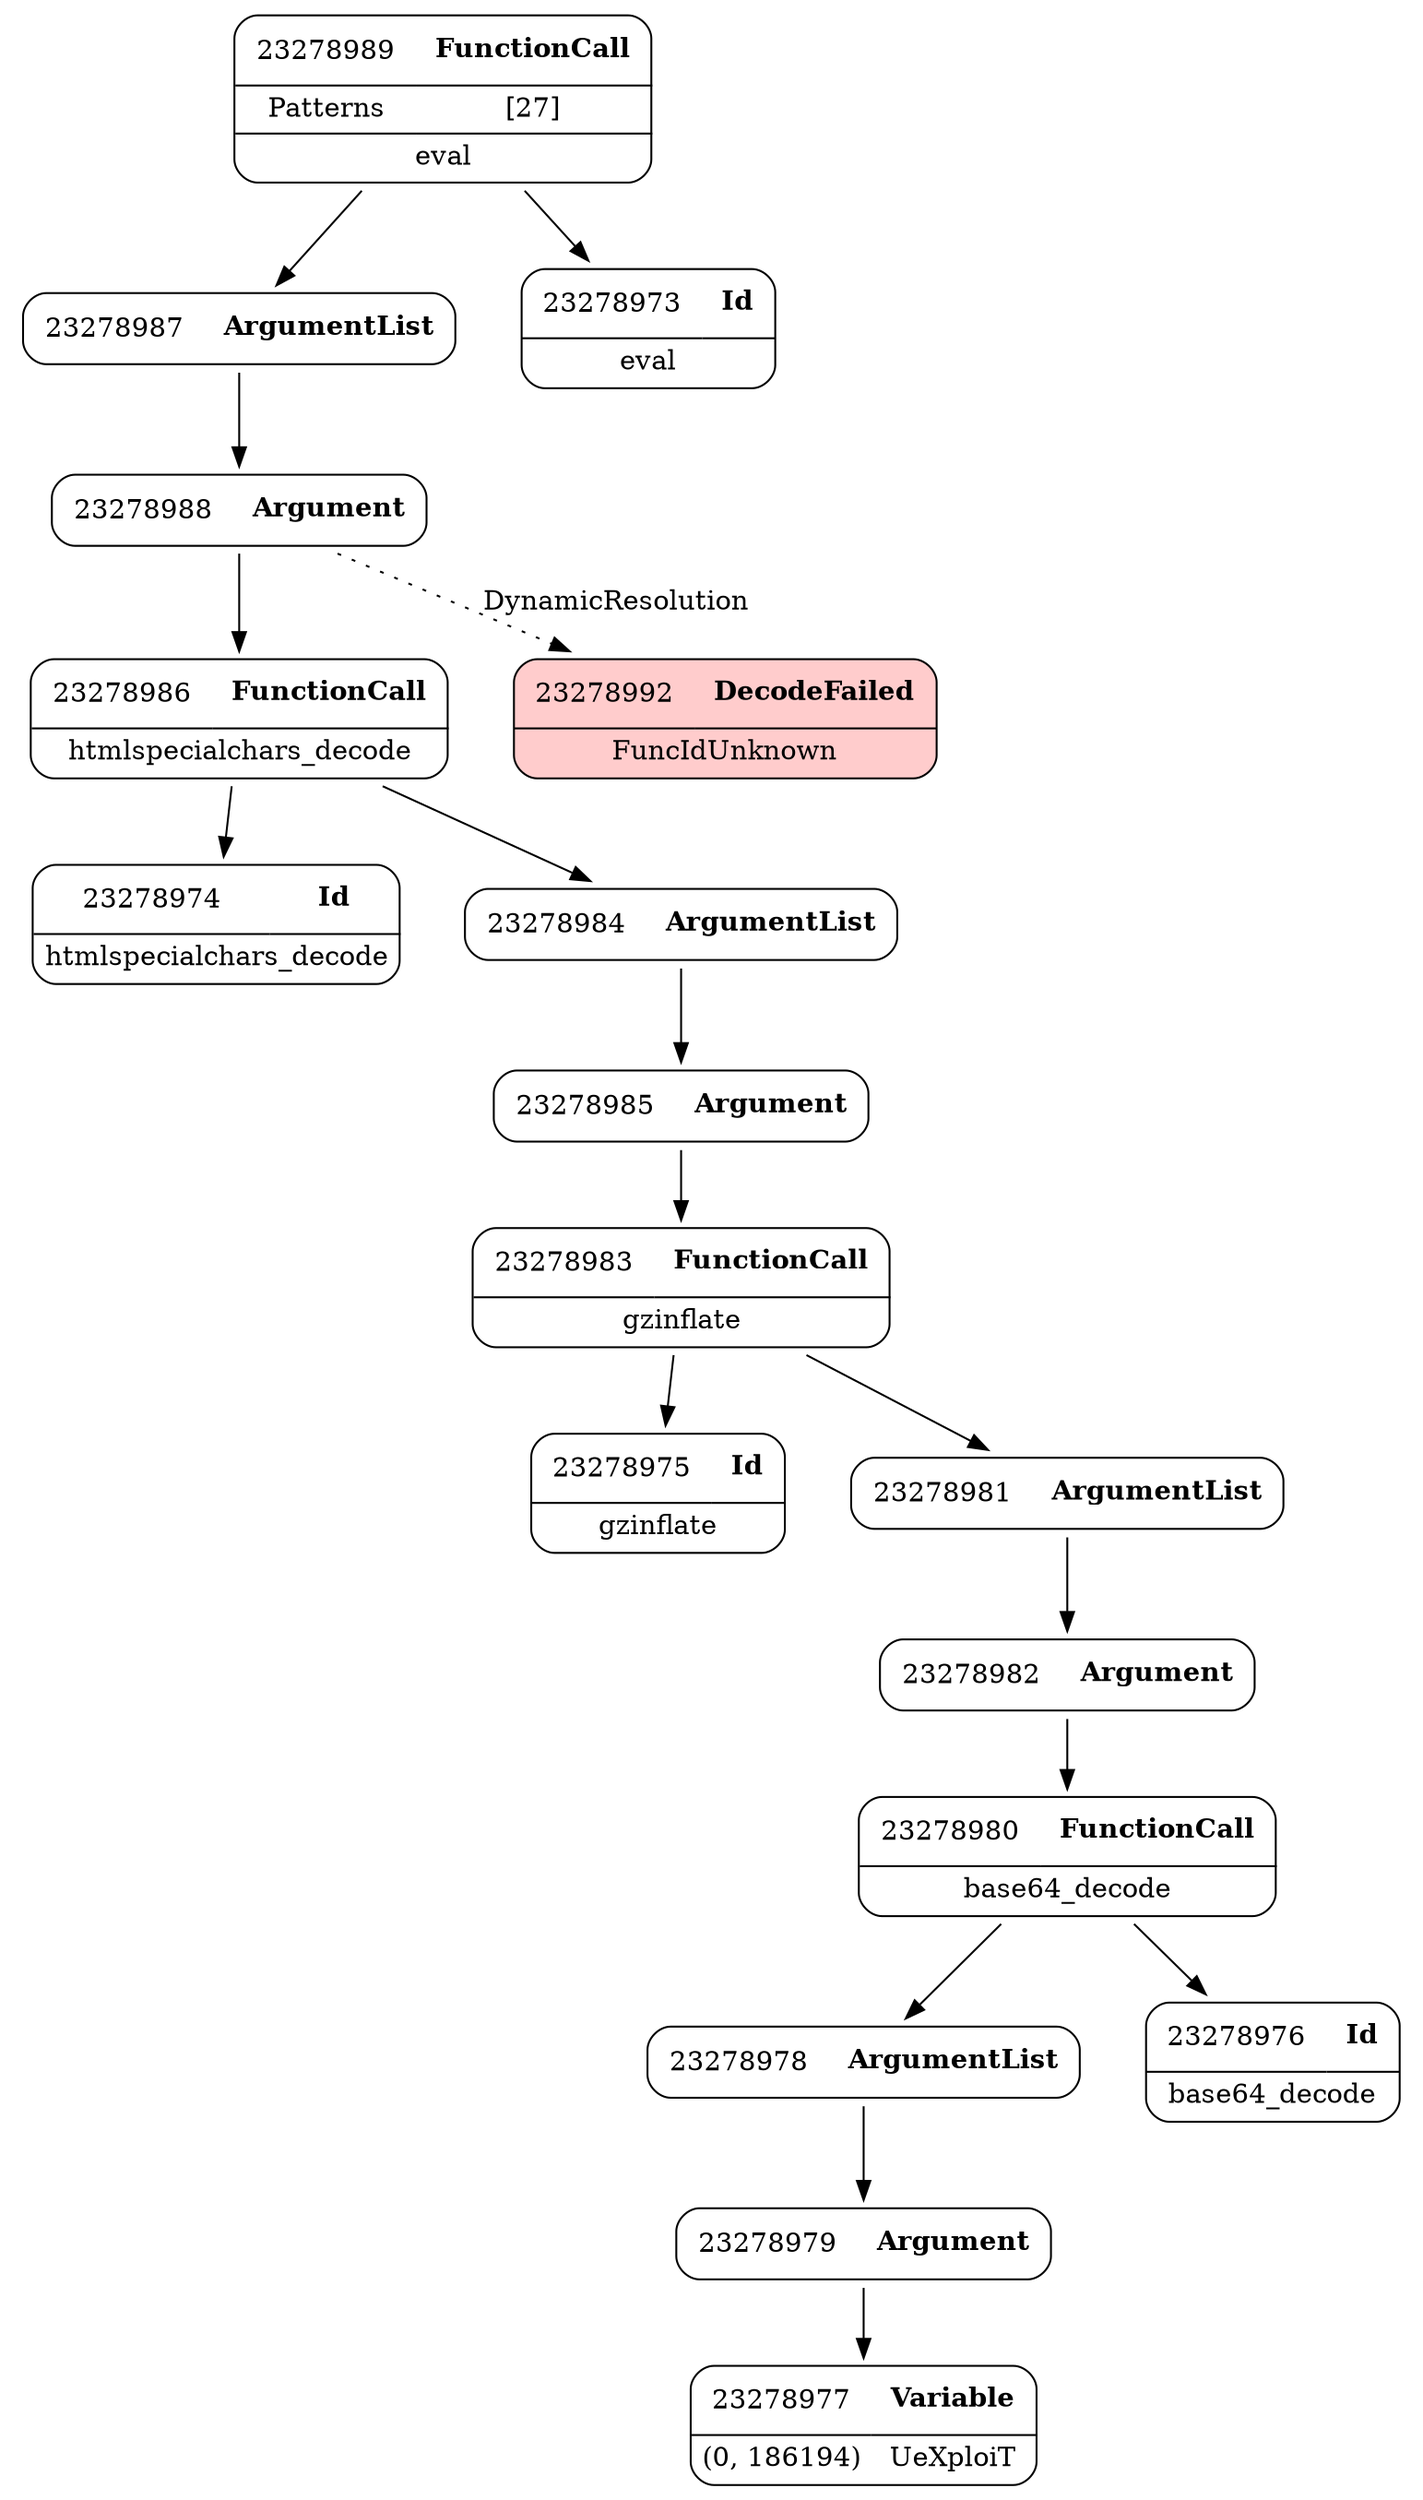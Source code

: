 digraph ast {
node [shape=none];
23278979 [label=<<TABLE border='1' cellspacing='0' cellpadding='10' style='rounded' ><TR><TD border='0'>23278979</TD><TD border='0'><B>Argument</B></TD></TR></TABLE>>];
23278979 -> 23278977 [weight=2];
23278978 [label=<<TABLE border='1' cellspacing='0' cellpadding='10' style='rounded' ><TR><TD border='0'>23278978</TD><TD border='0'><B>ArgumentList</B></TD></TR></TABLE>>];
23278978 -> 23278979 [weight=2];
23278977 [label=<<TABLE border='1' cellspacing='0' cellpadding='10' style='rounded' ><TR><TD border='0'>23278977</TD><TD border='0'><B>Variable</B></TD></TR><HR/><TR><TD border='0' cellpadding='5'>(0, 186194)</TD><TD border='0' cellpadding='5'>UeXploiT</TD></TR></TABLE>>];
23278976 [label=<<TABLE border='1' cellspacing='0' cellpadding='10' style='rounded' ><TR><TD border='0'>23278976</TD><TD border='0'><B>Id</B></TD></TR><HR/><TR><TD border='0' cellpadding='5' colspan='2'>base64_decode</TD></TR></TABLE>>];
23278983 [label=<<TABLE border='1' cellspacing='0' cellpadding='10' style='rounded' ><TR><TD border='0'>23278983</TD><TD border='0'><B>FunctionCall</B></TD></TR><HR/><TR><TD border='0' cellpadding='5' colspan='2'>gzinflate</TD></TR></TABLE>>];
23278983 -> 23278975 [weight=2];
23278983 -> 23278981 [weight=2];
23278982 [label=<<TABLE border='1' cellspacing='0' cellpadding='10' style='rounded' ><TR><TD border='0'>23278982</TD><TD border='0'><B>Argument</B></TD></TR></TABLE>>];
23278982 -> 23278980 [weight=2];
23278981 [label=<<TABLE border='1' cellspacing='0' cellpadding='10' style='rounded' ><TR><TD border='0'>23278981</TD><TD border='0'><B>ArgumentList</B></TD></TR></TABLE>>];
23278981 -> 23278982 [weight=2];
23278980 [label=<<TABLE border='1' cellspacing='0' cellpadding='10' style='rounded' ><TR><TD border='0'>23278980</TD><TD border='0'><B>FunctionCall</B></TD></TR><HR/><TR><TD border='0' cellpadding='5' colspan='2'>base64_decode</TD></TR></TABLE>>];
23278980 -> 23278976 [weight=2];
23278980 -> 23278978 [weight=2];
23278987 [label=<<TABLE border='1' cellspacing='0' cellpadding='10' style='rounded' ><TR><TD border='0'>23278987</TD><TD border='0'><B>ArgumentList</B></TD></TR></TABLE>>];
23278987 -> 23278988 [weight=2];
23278986 [label=<<TABLE border='1' cellspacing='0' cellpadding='10' style='rounded' ><TR><TD border='0'>23278986</TD><TD border='0'><B>FunctionCall</B></TD></TR><HR/><TR><TD border='0' cellpadding='5' colspan='2'>htmlspecialchars_decode</TD></TR></TABLE>>];
23278986 -> 23278974 [weight=2];
23278986 -> 23278984 [weight=2];
23278985 [label=<<TABLE border='1' cellspacing='0' cellpadding='10' style='rounded' ><TR><TD border='0'>23278985</TD><TD border='0'><B>Argument</B></TD></TR></TABLE>>];
23278985 -> 23278983 [weight=2];
23278984 [label=<<TABLE border='1' cellspacing='0' cellpadding='10' style='rounded' ><TR><TD border='0'>23278984</TD><TD border='0'><B>ArgumentList</B></TD></TR></TABLE>>];
23278984 -> 23278985 [weight=2];
23278989 [label=<<TABLE border='1' cellspacing='0' cellpadding='10' style='rounded' ><TR><TD border='0'>23278989</TD><TD border='0'><B>FunctionCall</B></TD></TR><HR/><TR><TD border='0' cellpadding='5'>Patterns</TD><TD border='0' cellpadding='5'>[27]</TD></TR><HR/><TR><TD border='0' cellpadding='5' colspan='2'>eval</TD></TR></TABLE>>];
23278989 -> 23278973 [weight=2];
23278989 -> 23278987 [weight=2];
23278988 [label=<<TABLE border='1' cellspacing='0' cellpadding='10' style='rounded' ><TR><TD border='0'>23278988</TD><TD border='0'><B>Argument</B></TD></TR></TABLE>>];
23278988 -> 23278986 [weight=2];
23278988 -> 23278992 [style=dotted,label=DynamicResolution];
23278992 [label=<<TABLE border='1' cellspacing='0' cellpadding='10' style='rounded' bgcolor='#FFCCCC' ><TR><TD border='0'>23278992</TD><TD border='0'><B>DecodeFailed</B></TD></TR><HR/><TR><TD border='0' cellpadding='5' colspan='2'>FuncIdUnknown</TD></TR></TABLE>>];
23278975 [label=<<TABLE border='1' cellspacing='0' cellpadding='10' style='rounded' ><TR><TD border='0'>23278975</TD><TD border='0'><B>Id</B></TD></TR><HR/><TR><TD border='0' cellpadding='5' colspan='2'>gzinflate</TD></TR></TABLE>>];
23278974 [label=<<TABLE border='1' cellspacing='0' cellpadding='10' style='rounded' ><TR><TD border='0'>23278974</TD><TD border='0'><B>Id</B></TD></TR><HR/><TR><TD border='0' cellpadding='5' colspan='2'>htmlspecialchars_decode</TD></TR></TABLE>>];
23278973 [label=<<TABLE border='1' cellspacing='0' cellpadding='10' style='rounded' ><TR><TD border='0'>23278973</TD><TD border='0'><B>Id</B></TD></TR><HR/><TR><TD border='0' cellpadding='5' colspan='2'>eval</TD></TR></TABLE>>];
}
